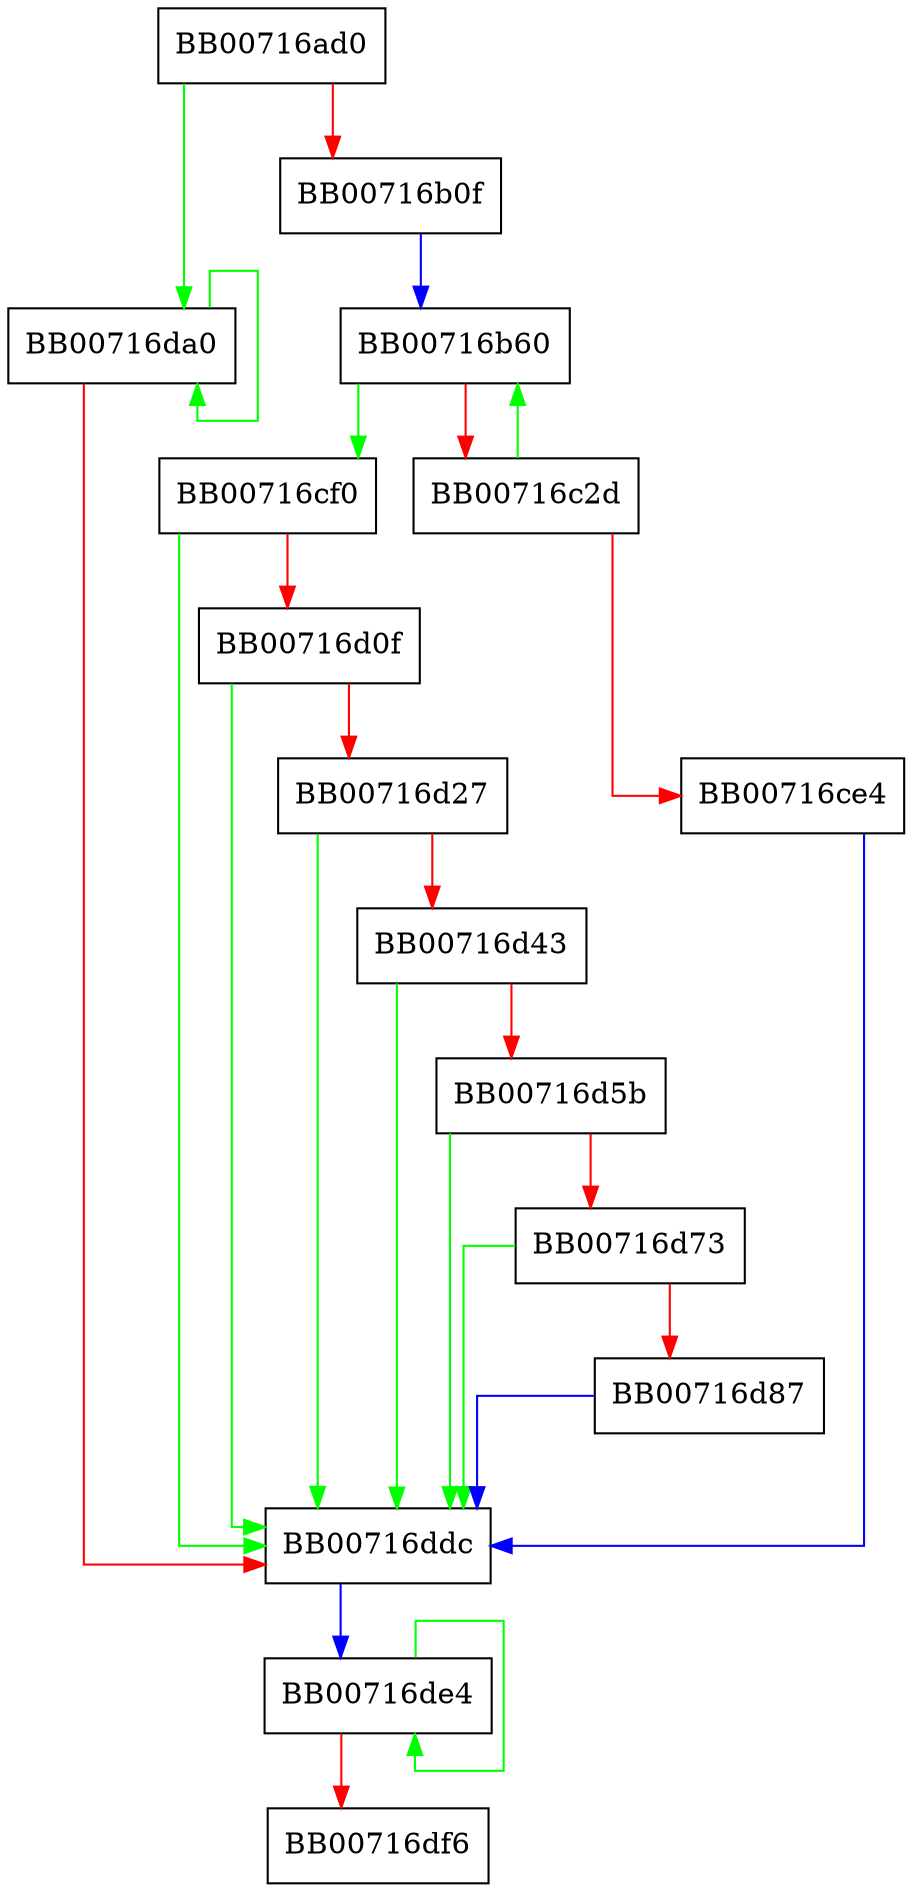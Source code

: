 digraph ossl_bsaes_ctr32_encrypt_blocks {
  node [shape="box"];
  graph [splines=ortho];
  BB00716ad0 -> BB00716da0 [color="green"];
  BB00716ad0 -> BB00716b0f [color="red"];
  BB00716b0f -> BB00716b60 [color="blue"];
  BB00716b60 -> BB00716cf0 [color="green"];
  BB00716b60 -> BB00716c2d [color="red"];
  BB00716c2d -> BB00716b60 [color="green"];
  BB00716c2d -> BB00716ce4 [color="red"];
  BB00716ce4 -> BB00716ddc [color="blue"];
  BB00716cf0 -> BB00716ddc [color="green"];
  BB00716cf0 -> BB00716d0f [color="red"];
  BB00716d0f -> BB00716ddc [color="green"];
  BB00716d0f -> BB00716d27 [color="red"];
  BB00716d27 -> BB00716ddc [color="green"];
  BB00716d27 -> BB00716d43 [color="red"];
  BB00716d43 -> BB00716ddc [color="green"];
  BB00716d43 -> BB00716d5b [color="red"];
  BB00716d5b -> BB00716ddc [color="green"];
  BB00716d5b -> BB00716d73 [color="red"];
  BB00716d73 -> BB00716ddc [color="green"];
  BB00716d73 -> BB00716d87 [color="red"];
  BB00716d87 -> BB00716ddc [color="blue"];
  BB00716da0 -> BB00716da0 [color="green"];
  BB00716da0 -> BB00716ddc [color="red"];
  BB00716ddc -> BB00716de4 [color="blue"];
  BB00716de4 -> BB00716de4 [color="green"];
  BB00716de4 -> BB00716df6 [color="red"];
}